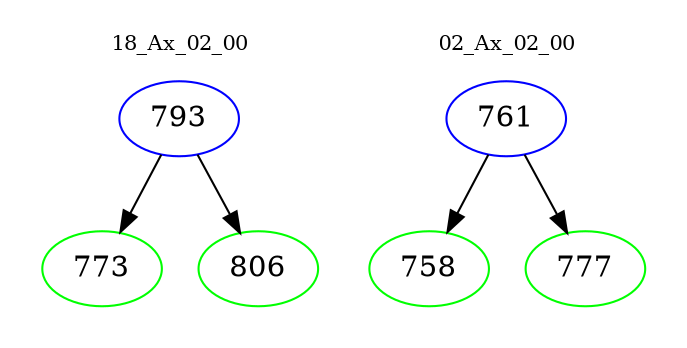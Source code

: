 digraph{
subgraph cluster_0 {
color = white
label = "18_Ax_02_00";
fontsize=10;
T0_793 [label="793", color="blue"]
T0_793 -> T0_773 [color="black"]
T0_773 [label="773", color="green"]
T0_793 -> T0_806 [color="black"]
T0_806 [label="806", color="green"]
}
subgraph cluster_1 {
color = white
label = "02_Ax_02_00";
fontsize=10;
T1_761 [label="761", color="blue"]
T1_761 -> T1_758 [color="black"]
T1_758 [label="758", color="green"]
T1_761 -> T1_777 [color="black"]
T1_777 [label="777", color="green"]
}
}
